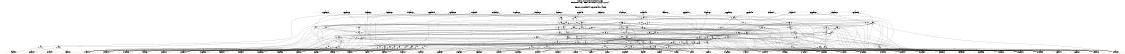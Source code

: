 # Network structure generated by ABC

digraph network {
size = "7.5,10";
center = true;
edge [dir = back];

{
  node [shape = plaintext];
  edge [style = invis];
  LevelTitle1 [label=""];
  LevelTitle2 [label=""];
  Level8 [label = ""];
  Level7 [label = ""];
  Level6 [label = ""];
  Level5 [label = ""];
  Level4 [label = ""];
  Level3 [label = ""];
  Level2 [label = ""];
  Level1 [label = ""];
  Level0 [label = ""];
  LevelTitle1 ->  LevelTitle2 ->  Level8 ->  Level7 ->  Level6 ->  Level5 ->  Level4 ->  Level3 ->  Level2 ->  Level1 ->  Level0;
}

{
  rank = same;
  LevelTitle1;
  title1 [shape=plaintext,
          fontsize=20,
          fontname = "Times-Roman",
          label="Network structure visualized by ABC\nBenchmark \"top\". Time was Wed Oct 16 21:57:18 2024. "
         ];
}

{
  rank = same;
  LevelTitle2;
  title2 [shape=plaintext,
          fontsize=18,
          fontname = "Times-Roman",
          label="The network contains 99 logic nodes and 0 latches.\n"
         ];
}

{
  rank = same;
  Level8;
  Node61 [label = "_768gat_334_", shape = invtriangle, color = coral, fillcolor = coral];
  Node62 [label = "_388gat_133_", shape = invtriangle, color = coral, fillcolor = coral];
  Node63 [label = "_420gat_158_", shape = invtriangle, color = coral, fillcolor = coral];
  Node64 [label = "_423gat_155_", shape = invtriangle, color = coral, fillcolor = coral];
  Node65 [label = "_419gat_164_", shape = invtriangle, color = coral, fillcolor = coral];
  Node66 [label = "_850gat_404_", shape = invtriangle, color = coral, fillcolor = coral];
  Node67 [label = "_389gat_132_", shape = invtriangle, color = coral, fillcolor = coral];
  Node68 [label = "_767gat_349_", shape = invtriangle, color = coral, fillcolor = coral];
  Node69 [label = "_874gat_433_", shape = invtriangle, color = coral, fillcolor = coral];
  Node70 [label = "_418gat_168_", shape = invtriangle, color = coral, fillcolor = coral];
  Node71 [label = "_421gat_162_", shape = invtriangle, color = coral, fillcolor = coral];
  Node72 [label = "_422gat_161_", shape = invtriangle, color = coral, fillcolor = coral];
  Node73 [label = "_878gat_442_", shape = invtriangle, color = coral, fillcolor = coral];
  Node74 [label = "_450gat_173_", shape = invtriangle, color = coral, fillcolor = coral];
  Node75 [label = "_447gat_182_", shape = invtriangle, color = coral, fillcolor = coral];
  Node76 [label = "_879gat_441_", shape = invtriangle, color = coral, fillcolor = coral];
  Node77 [label = "_449gat_176_", shape = invtriangle, color = coral, fillcolor = coral];
  Node78 [label = "_863gat_424_", shape = invtriangle, color = coral, fillcolor = coral];
  Node79 [label = "_446gat_183_", shape = invtriangle, color = coral, fillcolor = coral];
  Node80 [label = "_866gat_426_", shape = invtriangle, color = coral, fillcolor = coral];
  Node81 [label = "_880gat_440_", shape = invtriangle, color = coral, fillcolor = coral];
  Node82 [label = "_391gat_124_", shape = invtriangle, color = coral, fillcolor = coral];
  Node83 [label = "_448gat_179_", shape = invtriangle, color = coral, fillcolor = coral];
  Node84 [label = "_865gat_422_", shape = invtriangle, color = coral, fillcolor = coral];
  Node85 [label = "_390gat_131_", shape = invtriangle, color = coral, fillcolor = coral];
  Node86 [label = "_864gat_423_", shape = invtriangle, color = coral, fillcolor = coral];
}

{
  rank = same;
  Level7;
  Node140 [label = "140\n", shape = ellipse];
  Node157 [label = "157\n", shape = ellipse];
  Node168 [label = "168\n", shape = ellipse];
  Node169 [label = "169\n", shape = ellipse];
}

{
  rank = same;
  Level6;
  Node96 [label = "96\n", shape = ellipse];
  Node117 [label = "117\n", shape = ellipse];
  Node141 [label = "141\n", shape = ellipse];
  Node148 [label = "148\n", shape = ellipse];
  Node150 [label = "150\n", shape = ellipse];
  Node158 [label = "158\n", shape = ellipse];
  Node163 [label = "163\n", shape = ellipse];
  Node170 [label = "170\n", shape = ellipse];
  Node171 [label = "171\n", shape = ellipse];
  Node177 [label = "177\n", shape = ellipse];
  Node182 [label = "182\n", shape = ellipse];
}

{
  rank = same;
  Level5;
  Node97 [label = "97\n", shape = ellipse];
  Node118 [label = "118\n", shape = ellipse];
  Node123 [label = "123\n", shape = ellipse];
  Node135 [label = "135\n", shape = ellipse];
  Node142 [label = "142\n", shape = ellipse];
  Node143 [label = "143\n", shape = ellipse];
  Node149 [label = "149\n", shape = ellipse];
  Node151 [label = "151\n", shape = ellipse];
  Node154 [label = "154\n", shape = ellipse];
  Node159 [label = "159\n", shape = ellipse];
  Node160 [label = "160\n", shape = ellipse];
  Node164 [label = "164\n", shape = ellipse];
  Node172 [label = "172\n", shape = ellipse];
  Node173 [label = "173\n", shape = ellipse];
  Node178 [label = "178\n", shape = ellipse];
  Node183 [label = "183\n", shape = ellipse];
}

{
  rank = same;
  Level4;
  Node98 [label = "98\n", shape = ellipse];
  Node119 [label = "119\n", shape = ellipse];
  Node124 [label = "124\n", shape = ellipse];
  Node129 [label = "129\n", shape = ellipse];
  Node144 [label = "144\n", shape = ellipse];
  Node146 [label = "146\n", shape = ellipse];
  Node152 [label = "152\n", shape = ellipse];
  Node165 [label = "165\n", shape = ellipse];
  Node179 [label = "179\n", shape = ellipse];
  Node181 [label = "181\n", shape = ellipse];
  Node184 [label = "184\n", shape = ellipse];
  Node186 [label = "186\n", shape = ellipse];
}

{
  rank = same;
  Level3;
  Node99 [label = "99\n", shape = ellipse];
  Node120 [label = "120\n", shape = ellipse];
  Node125 [label = "125\n", shape = ellipse];
  Node127 [label = "127\n", shape = ellipse];
  Node130 [label = "130\n", shape = ellipse];
  Node131 [label = "131\n", shape = ellipse];
  Node132 [label = "132\n", shape = ellipse];
  Node133 [label = "133\n", shape = ellipse];
  Node136 [label = "136\n", shape = ellipse];
  Node145 [label = "145\n", shape = ellipse];
  Node147 [label = "147\n", shape = ellipse];
  Node153 [label = "153\n", shape = ellipse];
  Node155 [label = "155\n", shape = ellipse];
  Node161 [label = "161\n", shape = ellipse];
  Node166 [label = "166\n", shape = ellipse];
  Node174 [label = "174\n", shape = ellipse];
}

{
  rank = same;
  Level2;
  Node88 [label = "88\n", shape = ellipse];
  Node94 [label = "94\n", shape = ellipse];
  Node100 [label = "100\n", shape = ellipse];
  Node105 [label = "105\n", shape = ellipse];
  Node107 [label = "107\n", shape = ellipse];
  Node109 [label = "109\n", shape = ellipse];
  Node114 [label = "114\n", shape = ellipse];
  Node121 [label = "121\n", shape = ellipse];
  Node122 [label = "122\n", shape = ellipse];
  Node126 [label = "126\n", shape = ellipse];
  Node128 [label = "128\n", shape = ellipse];
  Node134 [label = "134\n", shape = ellipse];
  Node162 [label = "162\n", shape = ellipse];
  Node167 [label = "167\n", shape = ellipse];
  Node176 [label = "176\n", shape = ellipse];
}

{
  rank = same;
  Level1;
  Node89 [label = "89\n", shape = ellipse];
  Node90 [label = "90\n", shape = ellipse];
  Node91 [label = "91\n", shape = ellipse];
  Node92 [label = "92\n", shape = ellipse];
  Node93 [label = "93\n", shape = ellipse];
  Node95 [label = "95\n", shape = ellipse];
  Node101 [label = "101\n", shape = ellipse];
  Node102 [label = "102\n", shape = ellipse];
  Node103 [label = "103\n", shape = ellipse];
  Node104 [label = "104\n", shape = ellipse];
  Node106 [label = "106\n", shape = ellipse];
  Node108 [label = "108\n", shape = ellipse];
  Node110 [label = "110\n", shape = ellipse];
  Node111 [label = "111\n", shape = ellipse];
  Node112 [label = "112\n", shape = ellipse];
  Node113 [label = "113\n", shape = ellipse];
  Node115 [label = "115\n", shape = ellipse];
  Node116 [label = "116\n", shape = ellipse];
  Node137 [label = "137\n", shape = ellipse];
  Node138 [label = "138\n", shape = ellipse];
  Node139 [label = "139\n", shape = ellipse];
  Node156 [label = "156\n", shape = ellipse];
  Node175 [label = "175\n", shape = ellipse];
  Node180 [label = "180\n", shape = ellipse];
  Node185 [label = "185\n", shape = ellipse];
}

{
  rank = same;
  Level0;
  Node1 [label = "_1gat_0_", shape = triangle, color = coral, fillcolor = coral];
  Node2 [label = "_85gat_17_", shape = triangle, color = coral, fillcolor = coral];
  Node3 [label = "_135gat_32_", shape = triangle, color = coral, fillcolor = coral];
  Node4 [label = "_152gat_37_", shape = triangle, color = coral, fillcolor = coral];
  Node5 [label = "_210gat_49_", shape = triangle, color = coral, fillcolor = coral];
  Node6 [label = "_259gat_55_", shape = triangle, color = coral, fillcolor = coral];
  Node7 [label = "_36gat_6_", shape = triangle, color = coral, fillcolor = coral];
  Node8 [label = "_55gat_9_", shape = triangle, color = coral, fillcolor = coral];
  Node9 [label = "_75gat_15_", shape = triangle, color = coral, fillcolor = coral];
  Node10 [label = "_159gat_40_", shape = triangle, color = coral, fillcolor = coral];
  Node11 [label = "_237gat_52_", shape = triangle, color = coral, fillcolor = coral];
  Node12 [label = "_138gat_33_", shape = triangle, color = coral, fillcolor = coral];
  Node13 [label = "_8gat_1_", shape = triangle, color = coral, fillcolor = coral];
  Node14 [label = "_219gat_50_", shape = triangle, color = coral, fillcolor = coral];
  Node15 [label = "_26gat_4_", shape = triangle, color = coral, fillcolor = coral];
  Node16 [label = "_74gat_14_", shape = triangle, color = coral, fillcolor = coral];
  Node17 [label = "_153gat_38_", shape = triangle, color = coral, fillcolor = coral];
  Node18 [label = "_59gat_10_", shape = triangle, color = coral, fillcolor = coral];
  Node19 [label = "_207gat_48_", shape = triangle, color = coral, fillcolor = coral];
  Node20 [label = "_261gat_57_", shape = triangle, color = coral, fillcolor = coral];
  Node21 [label = "_88gat_20_", shape = triangle, color = coral, fillcolor = coral];
  Node22 [label = "_183gat_44_", shape = triangle, color = coral, fillcolor = coral];
  Node23 [label = "_149gat_36_", shape = triangle, color = coral, fillcolor = coral];
  Node24 [label = "_260gat_56_", shape = triangle, color = coral, fillcolor = coral];
  Node25 [label = "_13gat_2_", shape = triangle, color = coral, fillcolor = coral];
  Node26 [label = "_73gat_13_", shape = triangle, color = coral, fillcolor = coral];
  Node27 [label = "_116gat_28_", shape = triangle, color = coral, fillcolor = coral];
  Node28 [label = "_130gat_31_", shape = triangle, color = coral, fillcolor = coral];
  Node29 [label = "_246gat_53_", shape = triangle, color = coral, fillcolor = coral];
  Node30 [label = "_89gat_21_", shape = triangle, color = coral, fillcolor = coral];
  Node31 [label = "_111gat_27_", shape = triangle, color = coral, fillcolor = coral];
  Node32 [label = "_189gat_45_", shape = triangle, color = coral, fillcolor = coral];
  Node33 [label = "_68gat_11_", shape = triangle, color = coral, fillcolor = coral];
  Node34 [label = "_72gat_12_", shape = triangle, color = coral, fillcolor = coral];
  Node35 [label = "_268gat_59_", shape = triangle, color = coral, fillcolor = coral];
  Node36 [label = "_90gat_22_", shape = triangle, color = coral, fillcolor = coral];
  Node37 [label = "_143gat_34_", shape = triangle, color = coral, fillcolor = coral];
  Node38 [label = "_201gat_47_", shape = triangle, color = coral, fillcolor = coral];
  Node39 [label = "_267gat_58_", shape = triangle, color = coral, fillcolor = coral];
  Node40 [label = "_101gat_25_", shape = triangle, color = coral, fillcolor = coral];
  Node41 [label = "_171gat_42_", shape = triangle, color = coral, fillcolor = coral];
  Node42 [label = "_29gat_5_", shape = triangle, color = coral, fillcolor = coral];
  Node43 [label = "_228gat_51_", shape = triangle, color = coral, fillcolor = coral];
  Node44 [label = "_91gat_23_", shape = triangle, color = coral, fillcolor = coral];
  Node45 [label = "_146gat_35_", shape = triangle, color = coral, fillcolor = coral];
  Node46 [label = "_51gat_8_", shape = triangle, color = coral, fillcolor = coral];
  Node47 [label = "_80gat_16_", shape = triangle, color = coral, fillcolor = coral];
  Node48 [label = "_87gat_19_", shape = triangle, color = coral, fillcolor = coral];
  Node49 [label = "_165gat_41_", shape = triangle, color = coral, fillcolor = coral];
  Node50 [label = "_255gat_54_", shape = triangle, color = coral, fillcolor = coral];
  Node51 [label = "_156gat_39_", shape = triangle, color = coral, fillcolor = coral];
  Node52 [label = "_177gat_43_", shape = triangle, color = coral, fillcolor = coral];
  Node53 [label = "_42gat_7_", shape = triangle, color = coral, fillcolor = coral];
  Node54 [label = "_86gat_18_", shape = triangle, color = coral, fillcolor = coral];
  Node55 [label = "_17gat_3_", shape = triangle, color = coral, fillcolor = coral];
  Node56 [label = "_96gat_24_", shape = triangle, color = coral, fillcolor = coral];
  Node57 [label = "_106gat_26_", shape = triangle, color = coral, fillcolor = coral];
  Node58 [label = "_121gat_29_", shape = triangle, color = coral, fillcolor = coral];
  Node59 [label = "_195gat_46_", shape = triangle, color = coral, fillcolor = coral];
  Node60 [label = "_126gat_30_", shape = triangle, color = coral, fillcolor = coral];
}

title1 -> title2 [style = invis];
title2 -> Node61 [style = invis];
title2 -> Node62 [style = invis];
title2 -> Node63 [style = invis];
title2 -> Node64 [style = invis];
title2 -> Node65 [style = invis];
title2 -> Node66 [style = invis];
title2 -> Node67 [style = invis];
title2 -> Node68 [style = invis];
title2 -> Node69 [style = invis];
title2 -> Node70 [style = invis];
title2 -> Node71 [style = invis];
title2 -> Node72 [style = invis];
title2 -> Node73 [style = invis];
title2 -> Node74 [style = invis];
title2 -> Node75 [style = invis];
title2 -> Node76 [style = invis];
title2 -> Node77 [style = invis];
title2 -> Node78 [style = invis];
title2 -> Node79 [style = invis];
title2 -> Node80 [style = invis];
title2 -> Node81 [style = invis];
title2 -> Node82 [style = invis];
title2 -> Node83 [style = invis];
title2 -> Node84 [style = invis];
title2 -> Node85 [style = invis];
title2 -> Node86 [style = invis];
Node61 -> Node62 [style = invis];
Node62 -> Node63 [style = invis];
Node63 -> Node64 [style = invis];
Node64 -> Node65 [style = invis];
Node65 -> Node66 [style = invis];
Node66 -> Node67 [style = invis];
Node67 -> Node68 [style = invis];
Node68 -> Node69 [style = invis];
Node69 -> Node70 [style = invis];
Node70 -> Node71 [style = invis];
Node71 -> Node72 [style = invis];
Node72 -> Node73 [style = invis];
Node73 -> Node74 [style = invis];
Node74 -> Node75 [style = invis];
Node75 -> Node76 [style = invis];
Node76 -> Node77 [style = invis];
Node77 -> Node78 [style = invis];
Node78 -> Node79 [style = invis];
Node79 -> Node80 [style = invis];
Node80 -> Node81 [style = invis];
Node81 -> Node82 [style = invis];
Node82 -> Node83 [style = invis];
Node83 -> Node84 [style = invis];
Node84 -> Node85 [style = invis];
Node85 -> Node86 [style = invis];
Node61 -> Node88 [style = solid];
Node62 -> Node91 [style = solid];
Node63 -> Node92 [style = solid];
Node64 -> Node93 [style = solid];
Node65 -> Node94 [style = solid];
Node66 -> Node96 [style = solid];
Node67 -> Node113 [style = solid];
Node68 -> Node114 [style = solid];
Node69 -> Node117 [style = solid];
Node70 -> Node137 [style = solid];
Node71 -> Node138 [style = solid];
Node72 -> Node139 [style = solid];
Node73 -> Node140 [style = solid];
Node74 -> Node156 [style = solid];
Node75 -> Node103 [style = solid];
Node76 -> Node157 [style = solid];
Node77 -> Node162 [style = solid];
Node78 -> Node163 [style = solid];
Node79 -> Node167 [style = solid];
Node80 -> Node168 [style = solid];
Node81 -> Node169 [style = solid];
Node82 -> Node175 [style = solid];
Node83 -> Node176 [style = solid];
Node84 -> Node177 [style = solid];
Node85 -> Node95 [style = solid];
Node86 -> Node182 [style = solid];
Node88 -> Node89 [style = solid];
Node88 -> Node90 [style = solid];
Node89 -> Node19 [style = solid];
Node89 -> Node22 [style = solid];
Node89 -> Node32 [style = solid];
Node89 -> Node38 [style = solid];
Node89 -> Node59 [style = solid];
Node90 -> Node10 [style = solid];
Node90 -> Node28 [style = solid];
Node90 -> Node41 [style = solid];
Node90 -> Node49 [style = solid];
Node90 -> Node52 [style = solid];
Node91 -> Node9 [style = solid];
Node91 -> Node42 [style = solid];
Node91 -> Node53 [style = solid];
Node92 -> Node9 [style = solid];
Node92 -> Node18 [style = solid];
Node92 -> Node47 [style = solid];
Node93 -> Node21 [style = solid];
Node93 -> Node36 [style = solid];
Node93 -> Node48 [style = solid];
Node94 -> Node95 [style = solid];
Node94 -> Node1 [style = solid];
Node94 -> Node15 [style = solid];
Node94 -> Node25 [style = solid];
Node94 -> Node55 [style = solid];
Node95 -> Node7 [style = solid];
Node95 -> Node42 [style = solid];
Node95 -> Node53 [style = solid];
Node96 -> Node97 [style = solid];
Node96 -> Node99 [style = solid];
Node96 -> Node14 [style = solid];
Node96 -> Node20 [style = solid];
Node96 -> Node38 [style = solid];
Node97 -> Node98 [style = solid];
Node97 -> Node99 [style = solid];
Node97 -> Node11 [style = solid];
Node97 -> Node38 [style = solid];
Node97 -> Node43 [style = solid];
Node98 -> Node99 [style = solid];
Node98 -> Node109 [style = solid];
Node98 -> Node112 [style = solid];
Node98 -> Node29 [style = solid];
Node98 -> Node38 [style = solid];
Node99 -> Node100 [style = solid];
Node99 -> Node105 [style = solid];
Node99 -> Node107 [style = solid];
Node99 -> Node60 [style = solid];
Node100 -> Node101 [style = solid];
Node100 -> Node102 [style = solid];
Node100 -> Node103 [style = solid];
Node100 -> Node104 [style = solid];
Node101 -> Node9 [style = solid];
Node101 -> Node18 [style = solid];
Node101 -> Node53 [style = solid];
Node102 -> Node1 [style = solid];
Node102 -> Node13 [style = solid];
Node102 -> Node46 [style = solid];
Node102 -> Node55 [style = solid];
Node103 -> Node1 [style = solid];
Node103 -> Node15 [style = solid];
Node103 -> Node46 [style = solid];
Node104 -> Node18 [style = solid];
Node104 -> Node51 [style = solid];
Node104 -> Node53 [style = solid];
Node104 -> Node55 [style = solid];
Node105 -> Node103 [style = solid];
Node105 -> Node106 [style = solid];
Node105 -> Node1 [style = solid];
Node105 -> Node17 [style = solid];
Node105 -> Node55 [style = solid];
Node106 -> Node18 [style = solid];
Node106 -> Node51 [style = solid];
Node107 -> Node103 [style = solid];
Node107 -> Node108 [style = solid];
Node107 -> Node8 [style = solid];
Node107 -> Node35 [style = solid];
Node108 -> Node9 [style = solid];
Node108 -> Node42 [style = solid];
Node108 -> Node47 [style = solid];
Node109 -> Node110 [style = solid];
Node109 -> Node111 [style = solid];
Node110 -> Node1 [style = solid];
Node110 -> Node8 [style = solid];
Node110 -> Node13 [style = solid];
Node110 -> Node25 [style = solid];
Node111 -> Node18 [style = solid];
Node111 -> Node26 [style = solid];
Node111 -> Node33 [style = solid];
Node111 -> Node34 [style = solid];
Node111 -> Node53 [style = solid];
Node112 -> Node5 [style = solid];
Node112 -> Node39 [style = solid];
Node112 -> Node50 [style = solid];
Node112 -> Node58 [style = solid];
Node113 -> Node7 [style = solid];
Node113 -> Node42 [style = solid];
Node113 -> Node47 [style = solid];
Node114 -> Node115 [style = solid];
Node114 -> Node116 [style = solid];
Node115 -> Node3 [style = solid];
Node115 -> Node27 [style = solid];
Node115 -> Node31 [style = solid];
Node115 -> Node58 [style = solid];
Node115 -> Node60 [style = solid];
Node116 -> Node28 [style = solid];
Node116 -> Node40 [style = solid];
Node116 -> Node44 [style = solid];
Node116 -> Node56 [style = solid];
Node116 -> Node57 [style = solid];
Node117 -> Node118 [style = solid];
Node117 -> Node123 [style = solid];
Node117 -> Node135 [style = solid];
Node117 -> Node14 [style = solid];
Node117 -> Node43 [style = solid];
Node118 -> Node119 [style = solid];
Node118 -> Node52 [style = solid];
Node119 -> Node120 [style = solid];
Node119 -> Node100 [style = solid];
Node119 -> Node57 [style = solid];
Node120 -> Node121 [style = solid];
Node120 -> Node122 [style = solid];
Node120 -> Node4 [style = solid];
Node120 -> Node12 [style = solid];
Node120 -> Node17 [style = solid];
Node121 -> Node103 [style = solid];
Node121 -> Node106 [style = solid];
Node121 -> Node8 [style = solid];
Node122 -> Node103 [style = solid];
Node122 -> Node108 [style = solid];
Node122 -> Node35 [style = solid];
Node122 -> Node55 [style = solid];
Node123 -> Node124 [style = solid];
Node123 -> Node129 [style = solid];
Node123 -> Node133 [style = solid];
Node123 -> Node22 [style = solid];
Node124 -> Node99 [style = solid];
Node124 -> Node125 [style = solid];
Node124 -> Node127 [style = solid];
Node124 -> Node20 [style = solid];
Node124 -> Node38 [style = solid];
Node125 -> Node100 [style = solid];
Node125 -> Node107 [style = solid];
Node125 -> Node126 [style = solid];
Node125 -> Node27 [style = solid];
Node125 -> Node32 [style = solid];
Node126 -> Node103 [style = solid];
Node126 -> Node106 [style = solid];
Node126 -> Node1 [style = solid];
Node126 -> Node45 [style = solid];
Node126 -> Node55 [style = solid];
Node127 -> Node100 [style = solid];
Node127 -> Node107 [style = solid];
Node127 -> Node128 [style = solid];
Node127 -> Node58 [style = solid];
Node127 -> Node59 [style = solid];
Node128 -> Node103 [style = solid];
Node128 -> Node106 [style = solid];
Node128 -> Node1 [style = solid];
Node128 -> Node23 [style = solid];
Node128 -> Node55 [style = solid];
Node129 -> Node130 [style = solid];
Node129 -> Node131 [style = solid];
Node129 -> Node132 [style = solid];
Node129 -> Node32 [style = solid];
Node129 -> Node59 [style = solid];
Node130 -> Node100 [style = solid];
Node130 -> Node105 [style = solid];
Node130 -> Node107 [style = solid];
Node130 -> Node38 [style = solid];
Node130 -> Node60 [style = solid];
Node131 -> Node100 [style = solid];
Node131 -> Node107 [style = solid];
Node131 -> Node126 [style = solid];
Node131 -> Node27 [style = solid];
Node132 -> Node100 [style = solid];
Node132 -> Node107 [style = solid];
Node132 -> Node128 [style = solid];
Node132 -> Node58 [style = solid];
Node133 -> Node100 [style = solid];
Node133 -> Node134 [style = solid];
Node133 -> Node107 [style = solid];
Node133 -> Node31 [style = solid];
Node133 -> Node37 [style = solid];
Node134 -> Node103 [style = solid];
Node134 -> Node106 [style = solid];
Node134 -> Node1 [style = solid];
Node134 -> Node55 [style = solid];
Node135 -> Node119 [style = solid];
Node135 -> Node136 [style = solid];
Node135 -> Node11 [style = solid];
Node135 -> Node29 [style = solid];
Node135 -> Node52 [style = solid];
Node136 -> Node109 [style = solid];
Node136 -> Node5 [style = solid];
Node136 -> Node40 [style = solid];
Node136 -> Node52 [style = solid];
Node137 -> Node1 [style = solid];
Node137 -> Node13 [style = solid];
Node137 -> Node25 [style = solid];
Node137 -> Node55 [style = solid];
Node138 -> Node7 [style = solid];
Node138 -> Node18 [style = solid];
Node138 -> Node47 [style = solid];
Node139 -> Node7 [style = solid];
Node139 -> Node18 [style = solid];
Node139 -> Node53 [style = solid];
Node140 -> Node141 [style = solid];
Node140 -> Node148 [style = solid];
Node140 -> Node150 [style = solid];
Node140 -> Node151 [style = solid];
Node140 -> Node14 [style = solid];
Node141 -> Node142 [style = solid];
Node141 -> Node123 [style = solid];
Node141 -> Node143 [style = solid];
Node141 -> Node146 [style = solid];
Node141 -> Node49 [style = solid];
Node142 -> Node119 [style = solid];
Node142 -> Node52 [style = solid];
Node143 -> Node144 [style = solid];
Node143 -> Node41 [style = solid];
Node144 -> Node145 [style = solid];
Node144 -> Node100 [style = solid];
Node144 -> Node121 [style = solid];
Node144 -> Node23 [style = solid];
Node144 -> Node40 [style = solid];
Node145 -> Node122 [style = solid];
Node145 -> Node12 [style = solid];
Node145 -> Node55 [style = solid];
Node146 -> Node147 [style = solid];
Node146 -> Node100 [style = solid];
Node146 -> Node56 [style = solid];
Node147 -> Node121 [style = solid];
Node147 -> Node122 [style = solid];
Node147 -> Node12 [style = solid];
Node147 -> Node45 [style = solid];
Node147 -> Node46 [style = solid];
Node148 -> Node149 [style = solid];
Node148 -> Node144 [style = solid];
Node148 -> Node146 [style = solid];
Node148 -> Node41 [style = solid];
Node148 -> Node49 [style = solid];
Node149 -> Node119 [style = solid];
Node149 -> Node52 [style = solid];
Node150 -> Node151 [style = solid];
Node150 -> Node154 [style = solid];
Node150 -> Node43 [style = solid];
Node151 -> Node152 [style = solid];
Node151 -> Node10 [style = solid];
Node152 -> Node153 [style = solid];
Node152 -> Node100 [style = solid];
Node152 -> Node44 [style = solid];
Node153 -> Node121 [style = solid];
Node153 -> Node122 [style = solid];
Node153 -> Node12 [style = solid];
Node153 -> Node13 [style = solid];
Node153 -> Node37 [style = solid];
Node154 -> Node152 [style = solid];
Node154 -> Node155 [style = solid];
Node154 -> Node10 [style = solid];
Node154 -> Node11 [style = solid];
Node154 -> Node29 [style = solid];
Node155 -> Node109 [style = solid];
Node155 -> Node5 [style = solid];
Node155 -> Node10 [style = solid];
Node155 -> Node35 [style = solid];
Node156 -> Node21 [style = solid];
Node156 -> Node30 [style = solid];
Node156 -> Node48 [style = solid];
Node157 -> Node158 [style = solid];
Node157 -> Node159 [style = solid];
Node157 -> Node160 [style = solid];
Node157 -> Node14 [style = solid];
Node157 -> Node43 [style = solid];
Node158 -> Node123 [style = solid];
Node158 -> Node119 [style = solid];
Node158 -> Node144 [style = solid];
Node158 -> Node41 [style = solid];
Node158 -> Node52 [style = solid];
Node159 -> Node146 [style = solid];
Node159 -> Node49 [style = solid];
Node160 -> Node146 [style = solid];
Node160 -> Node161 [style = solid];
Node160 -> Node11 [style = solid];
Node160 -> Node29 [style = solid];
Node160 -> Node49 [style = solid];
Node161 -> Node109 [style = solid];
Node161 -> Node5 [style = solid];
Node161 -> Node44 [style = solid];
Node161 -> Node49 [style = solid];
Node162 -> Node110 [style = solid];
Node162 -> Node16 [style = solid];
Node162 -> Node18 [style = solid];
Node162 -> Node33 [style = solid];
Node163 -> Node164 [style = solid];
Node163 -> Node165 [style = solid];
Node163 -> Node133 [style = solid];
Node163 -> Node22 [style = solid];
Node163 -> Node43 [style = solid];
Node164 -> Node124 [style = solid];
Node164 -> Node129 [style = solid];
Node164 -> Node133 [style = solid];
Node164 -> Node14 [style = solid];
Node164 -> Node22 [style = solid];
Node165 -> Node133 [style = solid];
Node165 -> Node166 [style = solid];
Node165 -> Node11 [style = solid];
Node165 -> Node22 [style = solid];
Node165 -> Node29 [style = solid];
Node166 -> Node109 [style = solid];
Node166 -> Node5 [style = solid];
Node166 -> Node22 [style = solid];
Node166 -> Node57 [style = solid];
Node167 -> Node95 [style = solid];
Node167 -> Node1 [style = solid];
Node167 -> Node15 [style = solid];
Node167 -> Node25 [style = solid];
Node167 -> Node55 [style = solid];
Node168 -> Node141 [style = solid];
Node168 -> Node148 [style = solid];
Node168 -> Node152 [style = solid];
Node168 -> Node10 [style = solid];
Node169 -> Node170 [style = solid];
Node169 -> Node171 [style = solid];
Node169 -> Node149 [style = solid];
Node169 -> Node172 [style = solid];
Node169 -> Node14 [style = solid];
Node170 -> Node142 [style = solid];
Node170 -> Node123 [style = solid];
Node171 -> Node172 [style = solid];
Node171 -> Node173 [style = solid];
Node171 -> Node43 [style = solid];
Node172 -> Node144 [style = solid];
Node172 -> Node41 [style = solid];
Node173 -> Node144 [style = solid];
Node173 -> Node174 [style = solid];
Node173 -> Node11 [style = solid];
Node173 -> Node29 [style = solid];
Node173 -> Node41 [style = solid];
Node174 -> Node109 [style = solid];
Node174 -> Node5 [style = solid];
Node174 -> Node41 [style = solid];
Node174 -> Node56 [style = solid];
Node175 -> Node2 [style = solid];
Node175 -> Node54 [style = solid];
Node176 -> Node110 [style = solid];
Node176 -> Node33 [style = solid];
Node176 -> Node42 [style = solid];
Node177 -> Node178 [style = solid];
Node177 -> Node181 [style = solid];
Node177 -> Node132 [style = solid];
Node177 -> Node14 [style = solid];
Node177 -> Node59 [style = solid];
Node178 -> Node179 [style = solid];
Node178 -> Node132 [style = solid];
Node178 -> Node11 [style = solid];
Node178 -> Node43 [style = solid];
Node178 -> Node59 [style = solid];
Node179 -> Node132 [style = solid];
Node179 -> Node109 [style = solid];
Node179 -> Node180 [style = solid];
Node179 -> Node29 [style = solid];
Node179 -> Node59 [style = solid];
Node180 -> Node5 [style = solid];
Node180 -> Node24 [style = solid];
Node180 -> Node27 [style = solid];
Node180 -> Node50 [style = solid];
Node181 -> Node99 [style = solid];
Node181 -> Node20 [style = solid];
Node181 -> Node38 [style = solid];
Node182 -> Node183 [style = solid];
Node182 -> Node186 [style = solid];
Node182 -> Node131 [style = solid];
Node182 -> Node14 [style = solid];
Node182 -> Node32 [style = solid];
Node183 -> Node184 [style = solid];
Node183 -> Node131 [style = solid];
Node183 -> Node11 [style = solid];
Node183 -> Node32 [style = solid];
Node183 -> Node43 [style = solid];
Node184 -> Node131 [style = solid];
Node184 -> Node109 [style = solid];
Node184 -> Node185 [style = solid];
Node184 -> Node29 [style = solid];
Node184 -> Node32 [style = solid];
Node185 -> Node5 [style = solid];
Node185 -> Node6 [style = solid];
Node185 -> Node31 [style = solid];
Node185 -> Node50 [style = solid];
Node186 -> Node99 [style = solid];
Node186 -> Node132 [style = solid];
Node186 -> Node20 [style = solid];
Node186 -> Node38 [style = solid];
Node186 -> Node59 [style = solid];
}

